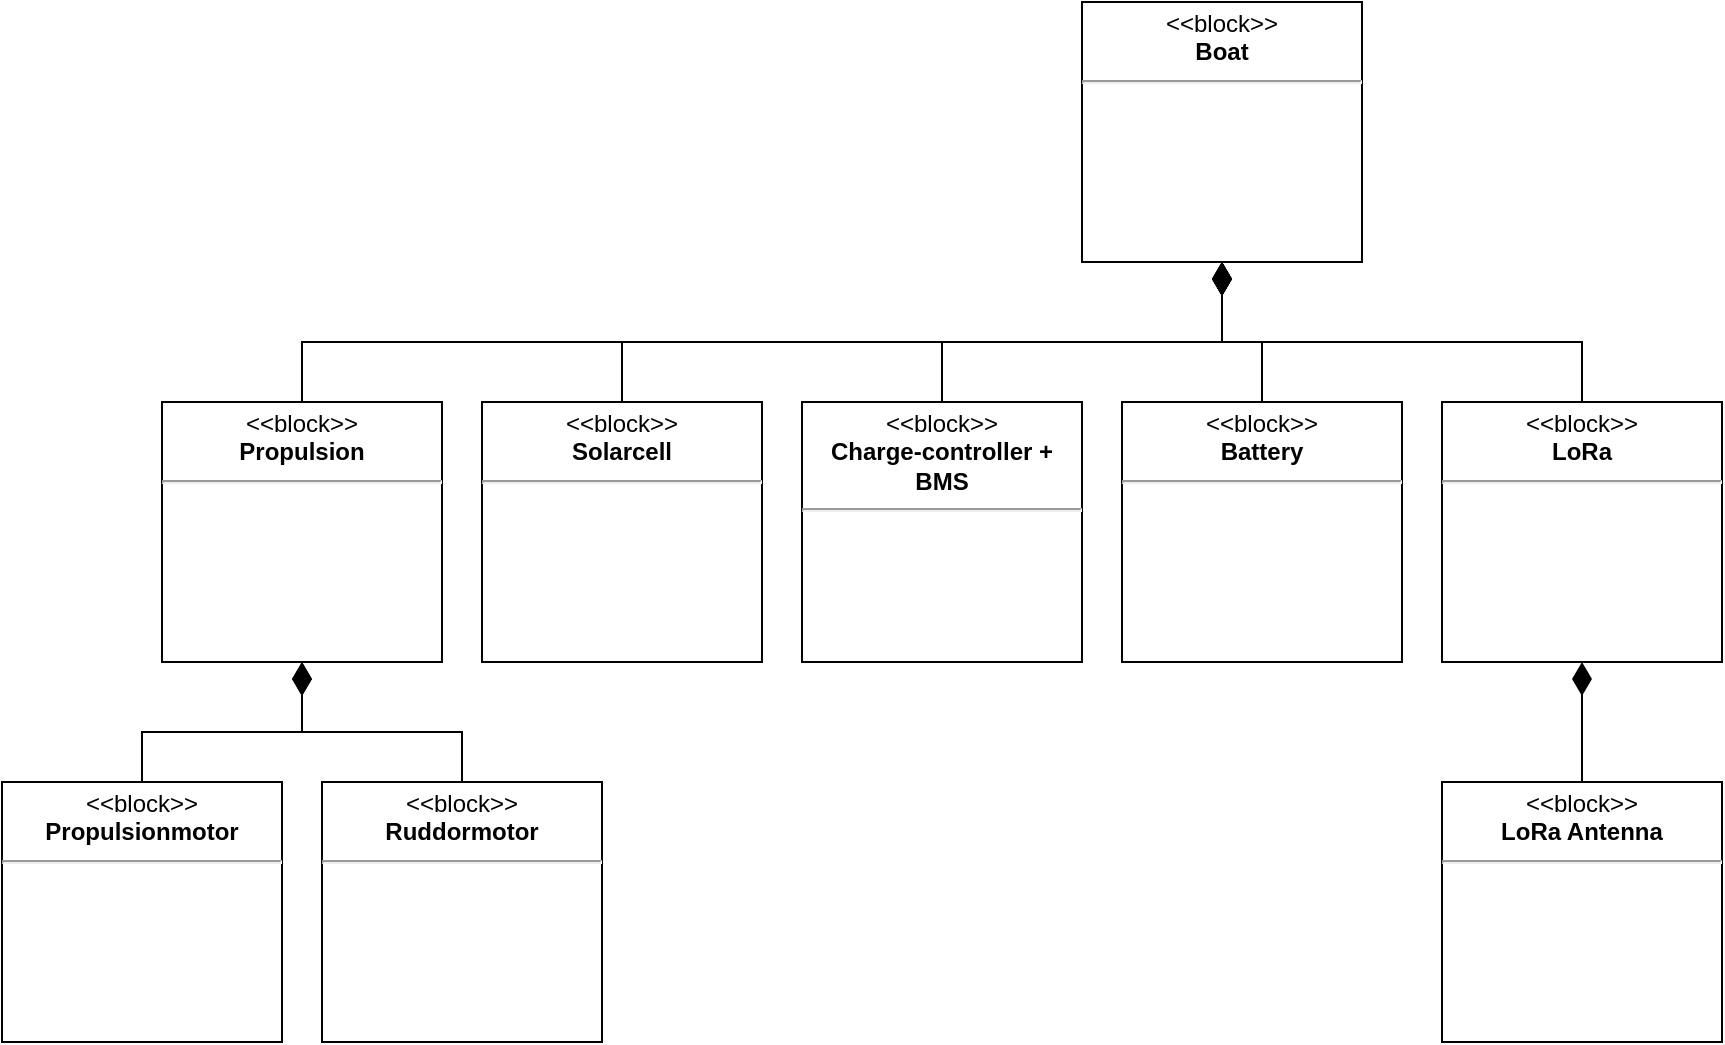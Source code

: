 <mxfile version="15.4.1" type="github" pages="2">
  <diagram id="6XSICddZ0CkOiPx_KoM9" name="Båden">
    <mxGraphModel grid="1" gridSize="10" guides="1" tooltips="1" connect="1" arrows="1" page="1" fold="1" pageScale="1" pageWidth="1169" pageHeight="827" math="0" shadow="0">
      <root>
        <mxCell id="0" />
        <mxCell id="1" parent="0" />
        <mxCell id="rIe6Sm0V3zeNr12IOCub-13" style="edgeStyle=orthogonalEdgeStyle;rounded=0;orthogonalLoop=1;jettySize=auto;html=1;exitX=0.5;exitY=1;exitDx=0;exitDy=0;entryX=0.5;entryY=0;entryDx=0;entryDy=0;endArrow=none;endFill=0;startArrow=diamondThin;startFill=1;strokeWidth=1;endSize=14;startSize=14;" edge="1" parent="1" source="rIe6Sm0V3zeNr12IOCub-11" target="rIe6Sm0V3zeNr12IOCub-12">
          <mxGeometry relative="1" as="geometry" />
        </mxCell>
        <mxCell id="rIe6Sm0V3zeNr12IOCub-15" style="edgeStyle=orthogonalEdgeStyle;rounded=0;orthogonalLoop=1;jettySize=auto;html=1;exitX=0.5;exitY=1;exitDx=0;exitDy=0;entryX=0.5;entryY=0;entryDx=0;entryDy=0;startArrow=diamondThin;startFill=1;endArrow=none;endFill=0;startSize=14;endSize=14;strokeWidth=1;" edge="1" parent="1" source="rIe6Sm0V3zeNr12IOCub-11" target="rIe6Sm0V3zeNr12IOCub-14">
          <mxGeometry relative="1" as="geometry" />
        </mxCell>
        <mxCell id="rIe6Sm0V3zeNr12IOCub-25" style="edgeStyle=orthogonalEdgeStyle;rounded=0;orthogonalLoop=1;jettySize=auto;html=1;exitX=0.5;exitY=1;exitDx=0;exitDy=0;entryX=0.5;entryY=0;entryDx=0;entryDy=0;startArrow=diamondThin;startFill=1;endArrow=none;endFill=0;startSize=14;endSize=14;strokeWidth=1;" edge="1" parent="1" source="rIe6Sm0V3zeNr12IOCub-11" target="rIe6Sm0V3zeNr12IOCub-16">
          <mxGeometry relative="1" as="geometry" />
        </mxCell>
        <mxCell id="rIe6Sm0V3zeNr12IOCub-26" style="edgeStyle=orthogonalEdgeStyle;rounded=0;orthogonalLoop=1;jettySize=auto;html=1;exitX=0.5;exitY=1;exitDx=0;exitDy=0;entryX=0.5;entryY=0;entryDx=0;entryDy=0;startArrow=diamondThin;startFill=1;endArrow=none;endFill=0;startSize=14;endSize=14;strokeWidth=1;" edge="1" parent="1" source="rIe6Sm0V3zeNr12IOCub-11" target="rIe6Sm0V3zeNr12IOCub-17">
          <mxGeometry relative="1" as="geometry" />
        </mxCell>
        <mxCell id="rIe6Sm0V3zeNr12IOCub-31" style="edgeStyle=orthogonalEdgeStyle;rounded=0;orthogonalLoop=1;jettySize=auto;html=1;exitX=0.5;exitY=1;exitDx=0;exitDy=0;entryX=0.5;entryY=0;entryDx=0;entryDy=0;startArrow=diamondThin;startFill=1;endArrow=none;endFill=0;startSize=14;endSize=14;strokeWidth=1;" edge="1" parent="1" source="rIe6Sm0V3zeNr12IOCub-11" target="rIe6Sm0V3zeNr12IOCub-27">
          <mxGeometry relative="1" as="geometry" />
        </mxCell>
        <mxCell id="rIe6Sm0V3zeNr12IOCub-11" value="&lt;p style=&quot;margin: 0px ; margin-top: 4px ; text-align: center&quot;&gt;&amp;lt;&amp;lt;block&amp;gt;&amp;gt;&lt;br&gt;&lt;b&gt;Boat&lt;/b&gt;&lt;/p&gt;&lt;hr&gt;&lt;p style=&quot;margin: 0px ; margin-left: 8px ; text-align: center&quot;&gt;&lt;br&gt;&lt;/p&gt;" style="shape=rect;html=1;overflow=fill;whiteSpace=wrap;" vertex="1" parent="1">
          <mxGeometry x="540" y="110" width="140" height="130" as="geometry" />
        </mxCell>
        <mxCell id="rIe6Sm0V3zeNr12IOCub-22" style="edgeStyle=orthogonalEdgeStyle;rounded=0;orthogonalLoop=1;jettySize=auto;html=1;exitX=0.5;exitY=1;exitDx=0;exitDy=0;entryX=0.5;entryY=0;entryDx=0;entryDy=0;startArrow=diamondThin;startFill=1;endArrow=none;endFill=0;startSize=14;endSize=14;strokeWidth=1;" edge="1" parent="1" source="rIe6Sm0V3zeNr12IOCub-12" target="rIe6Sm0V3zeNr12IOCub-21">
          <mxGeometry relative="1" as="geometry" />
        </mxCell>
        <mxCell id="rIe6Sm0V3zeNr12IOCub-24" style="edgeStyle=orthogonalEdgeStyle;rounded=0;orthogonalLoop=1;jettySize=auto;html=1;exitX=0.5;exitY=1;exitDx=0;exitDy=0;entryX=0.5;entryY=0;entryDx=0;entryDy=0;startArrow=diamondThin;startFill=1;endArrow=none;endFill=0;startSize=14;endSize=14;strokeWidth=1;" edge="1" parent="1" source="rIe6Sm0V3zeNr12IOCub-12" target="rIe6Sm0V3zeNr12IOCub-23">
          <mxGeometry relative="1" as="geometry" />
        </mxCell>
        <mxCell id="rIe6Sm0V3zeNr12IOCub-12" value="&lt;p style=&quot;margin: 0px ; margin-top: 4px ; text-align: center&quot;&gt;&amp;lt;&amp;lt;block&amp;gt;&amp;gt;&lt;br&gt;&lt;b&gt;Propulsion&lt;/b&gt;&lt;/p&gt;&lt;hr&gt;&lt;p style=&quot;margin: 0px ; margin-left: 8px ; text-align: center&quot;&gt;&lt;br&gt;&lt;/p&gt;" style="shape=rect;html=1;overflow=fill;whiteSpace=wrap;" vertex="1" parent="1">
          <mxGeometry x="80" y="310" width="140" height="130" as="geometry" />
        </mxCell>
        <mxCell id="rIe6Sm0V3zeNr12IOCub-14" value="&lt;p style=&quot;margin: 0px ; margin-top: 4px ; text-align: center&quot;&gt;&amp;lt;&amp;lt;block&amp;gt;&amp;gt;&lt;br&gt;&lt;b&gt;Solarcell&lt;/b&gt;&lt;/p&gt;&lt;hr&gt;&lt;p style=&quot;margin: 0px ; margin-left: 8px ; text-align: center&quot;&gt;&lt;br&gt;&lt;/p&gt;" style="shape=rect;html=1;overflow=fill;whiteSpace=wrap;" vertex="1" parent="1">
          <mxGeometry x="240" y="310" width="140" height="130" as="geometry" />
        </mxCell>
        <mxCell id="rIe6Sm0V3zeNr12IOCub-16" value="&lt;p style=&quot;margin: 0px ; margin-top: 4px ; text-align: center&quot;&gt;&amp;lt;&amp;lt;block&amp;gt;&amp;gt;&lt;br&gt;&lt;b&gt;Charge-controller + BMS&lt;/b&gt;&lt;/p&gt;&lt;hr&gt;&lt;p style=&quot;margin: 0px ; margin-left: 8px ; text-align: center&quot;&gt;&lt;br&gt;&lt;/p&gt;" style="shape=rect;html=1;overflow=fill;whiteSpace=wrap;" vertex="1" parent="1">
          <mxGeometry x="400" y="310" width="140" height="130" as="geometry" />
        </mxCell>
        <mxCell id="rIe6Sm0V3zeNr12IOCub-17" value="&lt;p style=&quot;margin: 0px ; margin-top: 4px ; text-align: center&quot;&gt;&amp;lt;&amp;lt;block&amp;gt;&amp;gt;&lt;br&gt;&lt;b&gt;Battery&lt;/b&gt;&lt;/p&gt;&lt;hr&gt;&lt;p style=&quot;margin: 0px ; margin-left: 8px ; text-align: center&quot;&gt;&lt;br&gt;&lt;/p&gt;" style="shape=rect;html=1;overflow=fill;whiteSpace=wrap;" vertex="1" parent="1">
          <mxGeometry x="560" y="310" width="140" height="130" as="geometry" />
        </mxCell>
        <mxCell id="rIe6Sm0V3zeNr12IOCub-21" value="&lt;p style=&quot;margin: 0px ; margin-top: 4px ; text-align: center&quot;&gt;&amp;lt;&amp;lt;block&amp;gt;&amp;gt;&lt;br&gt;&lt;b&gt;Propulsionmotor&lt;/b&gt;&lt;/p&gt;&lt;hr&gt;&lt;p style=&quot;margin: 0px ; margin-left: 8px ; text-align: center&quot;&gt;&lt;br&gt;&lt;/p&gt;" style="shape=rect;html=1;overflow=fill;whiteSpace=wrap;" vertex="1" parent="1">
          <mxGeometry y="500" width="140" height="130" as="geometry" />
        </mxCell>
        <mxCell id="rIe6Sm0V3zeNr12IOCub-23" value="&lt;p style=&quot;margin: 0px ; margin-top: 4px ; text-align: center&quot;&gt;&amp;lt;&amp;lt;block&amp;gt;&amp;gt;&lt;br&gt;&lt;b&gt;Ruddormotor&lt;/b&gt;&lt;/p&gt;&lt;hr&gt;&lt;p style=&quot;margin: 0px ; margin-left: 8px ; text-align: center&quot;&gt;&lt;br&gt;&lt;/p&gt;" style="shape=rect;html=1;overflow=fill;whiteSpace=wrap;" vertex="1" parent="1">
          <mxGeometry x="160" y="500" width="140" height="130" as="geometry" />
        </mxCell>
        <mxCell id="rIe6Sm0V3zeNr12IOCub-29" style="edgeStyle=orthogonalEdgeStyle;rounded=0;orthogonalLoop=1;jettySize=auto;html=1;exitX=0.5;exitY=1;exitDx=0;exitDy=0;entryX=0.5;entryY=0;entryDx=0;entryDy=0;startArrow=diamondThin;startFill=1;endArrow=none;endFill=0;startSize=14;endSize=14;strokeWidth=1;" edge="1" parent="1" source="rIe6Sm0V3zeNr12IOCub-27" target="rIe6Sm0V3zeNr12IOCub-28">
          <mxGeometry relative="1" as="geometry" />
        </mxCell>
        <mxCell id="rIe6Sm0V3zeNr12IOCub-27" value="&lt;p style=&quot;margin: 0px ; margin-top: 4px ; text-align: center&quot;&gt;&amp;lt;&amp;lt;block&amp;gt;&amp;gt;&lt;br&gt;&lt;b&gt;LoRa&lt;/b&gt;&lt;/p&gt;&lt;hr&gt;&lt;p style=&quot;margin: 0px ; margin-left: 8px ; text-align: center&quot;&gt;&lt;br&gt;&lt;/p&gt;" style="shape=rect;html=1;overflow=fill;whiteSpace=wrap;" vertex="1" parent="1">
          <mxGeometry x="720" y="310" width="140" height="130" as="geometry" />
        </mxCell>
        <mxCell id="rIe6Sm0V3zeNr12IOCub-28" value="&lt;p style=&quot;margin: 0px ; margin-top: 4px ; text-align: center&quot;&gt;&amp;lt;&amp;lt;block&amp;gt;&amp;gt;&lt;br&gt;&lt;b&gt;LoRa Antenna&lt;/b&gt;&lt;/p&gt;&lt;hr&gt;&lt;p style=&quot;margin: 0px ; margin-left: 8px ; text-align: center&quot;&gt;&lt;br&gt;&lt;/p&gt;" style="shape=rect;html=1;overflow=fill;whiteSpace=wrap;" vertex="1" parent="1">
          <mxGeometry x="720" y="500" width="140" height="130" as="geometry" />
        </mxCell>
      </root>
    </mxGraphModel>
  </diagram>
  <diagram id="guMiqCeIo4ewibkK0zIK" name="Land_unit">
    <mxGraphModel dx="-129" dy="808" grid="1" gridSize="10" guides="1" tooltips="1" connect="1" arrows="1" fold="1" page="1" pageScale="1" pageWidth="827" pageHeight="1169" math="0" shadow="0">
      <root>
        <mxCell id="9yvFbHmdoULvYNE5BB0U-0" />
        <mxCell id="9yvFbHmdoULvYNE5BB0U-1" parent="9yvFbHmdoULvYNE5BB0U-0" />
        <mxCell id="9yvFbHmdoULvYNE5BB0U-2" value="" style="align=right;html=1;verticalAlign=bottom;endArrow=none;startArrow=diamondThin;startSize=14;startFill=1;edgeStyle=none;rounded=0;exitX=0;exitY=0.5;exitDx=0;exitDy=0;" edge="1" parent="9yvFbHmdoULvYNE5BB0U-1" source="9yvFbHmdoULvYNE5BB0U-7" target="9yvFbHmdoULvYNE5BB0U-6">
          <mxGeometry x="1" relative="1" as="geometry">
            <mxPoint x="1400" y="290" as="sourcePoint" />
            <mxPoint x="1270" y="310" as="targetPoint" />
          </mxGeometry>
        </mxCell>
        <mxCell id="9yvFbHmdoULvYNE5BB0U-3" value="" style="resizable=0;html=1;align=right;verticalAlign=top;labelBackgroundColor=none;fontSize=10" connectable="0" vertex="1" parent="9yvFbHmdoULvYNE5BB0U-2">
          <mxGeometry x="1" relative="1" as="geometry" />
        </mxCell>
        <mxCell id="9yvFbHmdoULvYNE5BB0U-4" style="edgeStyle=orthogonalEdgeStyle;rounded=0;orthogonalLoop=1;jettySize=auto;html=1;exitX=0.5;exitY=0;exitDx=0;exitDy=0;entryX=0.5;entryY=1;entryDx=0;entryDy=0;endArrow=diamondThin;endFill=1;" edge="1" parent="9yvFbHmdoULvYNE5BB0U-1" source="9yvFbHmdoULvYNE5BB0U-6" target="9yvFbHmdoULvYNE5BB0U-14">
          <mxGeometry relative="1" as="geometry" />
        </mxCell>
        <mxCell id="9yvFbHmdoULvYNE5BB0U-5" value="" style="edgeStyle=orthogonalEdgeStyle;rounded=0;orthogonalLoop=1;jettySize=auto;html=1;endArrow=diamondThin;endFill=1;strokeWidth=1;startSize=14;endSize=14;" edge="1" parent="9yvFbHmdoULvYNE5BB0U-1" source="9yvFbHmdoULvYNE5BB0U-6" target="9yvFbHmdoULvYNE5BB0U-14">
          <mxGeometry relative="1" as="geometry" />
        </mxCell>
        <mxCell id="9yvFbHmdoULvYNE5BB0U-6" value="&lt;p style=&quot;margin: 0px ; margin-top: 4px ; text-align: center&quot;&gt;&amp;lt;&amp;lt;Block&amp;gt;&amp;gt;&lt;br&gt;&lt;b&gt;Rpi&lt;/b&gt;&lt;/p&gt;&lt;hr&gt;&lt;p style=&quot;font-size: 10px ; margin: 0px ; text-align: center&quot;&gt;&lt;br&gt;&lt;/p&gt;&lt;p style=&quot;margin: 0px ; margin-left: 8px ; text-align: center&quot;&gt;&lt;br&gt;&lt;/p&gt;" style="shape=rect;html=1;overflow=fill;whiteSpace=wrap;" vertex="1" parent="9yvFbHmdoULvYNE5BB0U-1">
          <mxGeometry x="1060" y="200" width="200" height="140" as="geometry" />
        </mxCell>
        <mxCell id="9yvFbHmdoULvYNE5BB0U-7" value="&lt;p style=&quot;margin: 0px ; margin-top: 4px ; text-align: center&quot;&gt;&amp;lt;&amp;lt;Block&amp;gt;&amp;gt;&lt;br&gt;&lt;b&gt;Lora&lt;/b&gt;&lt;/p&gt;&lt;hr&gt;&lt;p style=&quot;font-size: 10px ; margin: 0px ; text-align: center&quot;&gt;&lt;br&gt;&lt;/p&gt;&lt;p style=&quot;margin: 0px ; margin-left: 8px ; text-align: center&quot;&gt;&lt;br&gt;&lt;/p&gt;" style="shape=rect;html=1;overflow=fill;whiteSpace=wrap;" vertex="1" parent="9yvFbHmdoULvYNE5BB0U-1">
          <mxGeometry x="1400" y="200" width="200" height="140" as="geometry" />
        </mxCell>
        <mxCell id="9yvFbHmdoULvYNE5BB0U-8" value="&lt;p style=&quot;margin: 0px ; margin-top: 4px ; text-align: center&quot;&gt;&amp;lt;&amp;lt;Block&amp;gt;&amp;gt;&lt;br&gt;&lt;b&gt;Antenna&lt;/b&gt;&lt;/p&gt;&lt;hr&gt;&lt;p style=&quot;font-size: 10px ; margin: 0px ; text-align: center&quot;&gt;&lt;br&gt;&lt;/p&gt;&lt;p style=&quot;margin: 0px ; margin-left: 8px ; text-align: center&quot;&gt;&lt;br&gt;&lt;/p&gt;" style="shape=rect;html=1;overflow=fill;whiteSpace=wrap;" vertex="1" parent="9yvFbHmdoULvYNE5BB0U-1">
          <mxGeometry x="1400" y="40" width="200" height="90" as="geometry" />
        </mxCell>
        <mxCell id="9yvFbHmdoULvYNE5BB0U-9" value="" style="align=right;html=1;verticalAlign=bottom;endArrow=none;startArrow=diamondThin;startSize=14;startFill=1;edgeStyle=none;rounded=0;exitX=0.5;exitY=1;exitDx=0;exitDy=0;" edge="1" parent="9yvFbHmdoULvYNE5BB0U-1" source="9yvFbHmdoULvYNE5BB0U-8" target="9yvFbHmdoULvYNE5BB0U-7">
          <mxGeometry x="1" relative="1" as="geometry">
            <mxPoint x="1410" y="300" as="sourcePoint" />
            <mxPoint x="1270" y="300" as="targetPoint" />
          </mxGeometry>
        </mxCell>
        <mxCell id="9yvFbHmdoULvYNE5BB0U-10" value="" style="resizable=0;html=1;align=right;verticalAlign=top;labelBackgroundColor=none;fontSize=10" connectable="0" vertex="1" parent="9yvFbHmdoULvYNE5BB0U-9">
          <mxGeometry x="1" relative="1" as="geometry" />
        </mxCell>
        <mxCell id="9yvFbHmdoULvYNE5BB0U-11" value="&lt;p style=&quot;margin: 0px ; margin-top: 4px ; text-align: center&quot;&gt;&amp;lt;&amp;lt;Block&amp;gt;&amp;gt;&lt;br&gt;&lt;b&gt;Power&lt;/b&gt;&lt;/p&gt;&lt;hr&gt;&lt;p style=&quot;font-size: 10px ; margin: 0px ; text-align: center&quot;&gt;&lt;br&gt;&lt;/p&gt;&lt;p style=&quot;margin: 0px ; margin-left: 8px ; text-align: center&quot;&gt;&lt;br&gt;&lt;/p&gt;" style="shape=rect;html=1;overflow=fill;whiteSpace=wrap;" vertex="1" parent="9yvFbHmdoULvYNE5BB0U-1">
          <mxGeometry x="1060" y="414" width="200" height="90" as="geometry" />
        </mxCell>
        <mxCell id="9yvFbHmdoULvYNE5BB0U-12" value="" style="align=right;html=1;verticalAlign=bottom;endArrow=none;startArrow=diamondThin;startSize=14;startFill=1;edgeStyle=none;rounded=0;entryX=0.5;entryY=0;entryDx=0;entryDy=0;exitX=0.5;exitY=1;exitDx=0;exitDy=0;" edge="1" parent="9yvFbHmdoULvYNE5BB0U-1" source="9yvFbHmdoULvYNE5BB0U-6" target="9yvFbHmdoULvYNE5BB0U-11">
          <mxGeometry x="1" relative="1" as="geometry">
            <mxPoint x="1170" y="360" as="sourcePoint" />
            <mxPoint x="1270" y="280" as="targetPoint" />
          </mxGeometry>
        </mxCell>
        <mxCell id="9yvFbHmdoULvYNE5BB0U-13" value="" style="resizable=0;html=1;align=right;verticalAlign=top;labelBackgroundColor=none;fontSize=10" connectable="0" vertex="1" parent="9yvFbHmdoULvYNE5BB0U-12">
          <mxGeometry x="1" relative="1" as="geometry" />
        </mxCell>
        <mxCell id="9yvFbHmdoULvYNE5BB0U-14" value="&lt;p style=&quot;margin: 0px ; margin-top: 4px ; text-align: center&quot;&gt;&amp;lt;&amp;lt;Block&amp;gt;&amp;gt;&lt;br&gt;&lt;b&gt;Hotspot&lt;/b&gt;&lt;/p&gt;&lt;hr&gt;&lt;p style=&quot;font-size: 10px ; margin: 0px ; text-align: center&quot;&gt;&lt;br&gt;&lt;/p&gt;&lt;p style=&quot;margin: 0px ; margin-left: 8px ; text-align: center&quot;&gt;&lt;br&gt;&lt;/p&gt;" style="shape=rect;html=1;overflow=fill;whiteSpace=wrap;" vertex="1" parent="9yvFbHmdoULvYNE5BB0U-1">
          <mxGeometry x="1060" y="40" width="200" height="90" as="geometry" />
        </mxCell>
      </root>
    </mxGraphModel>
  </diagram>
</mxfile>

